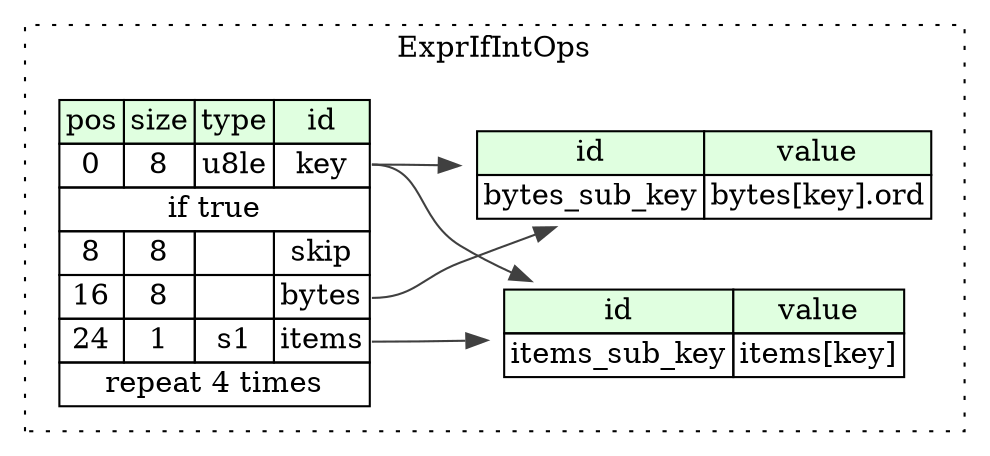digraph {
	rankdir=LR;
	node [shape=plaintext];
	subgraph cluster__expr_if_int_ops {
		label="ExprIfIntOps";
		graph[style=dotted];

		expr_if_int_ops__seq [label=<<TABLE BORDER="0" CELLBORDER="1" CELLSPACING="0">
			<TR><TD BGCOLOR="#E0FFE0">pos</TD><TD BGCOLOR="#E0FFE0">size</TD><TD BGCOLOR="#E0FFE0">type</TD><TD BGCOLOR="#E0FFE0">id</TD></TR>
			<TR><TD PORT="key_pos">0</TD><TD PORT="key_size">8</TD><TD>u8le</TD><TD PORT="key_type">key</TD></TR>
			<TR><TD COLSPAN="4" PORT="key__if">if true</TD></TR>
			<TR><TD PORT="skip_pos">8</TD><TD PORT="skip_size">8</TD><TD></TD><TD PORT="skip_type">skip</TD></TR>
			<TR><TD PORT="bytes_pos">16</TD><TD PORT="bytes_size">8</TD><TD></TD><TD PORT="bytes_type">bytes</TD></TR>
			<TR><TD PORT="items_pos">24</TD><TD PORT="items_size">1</TD><TD>s1</TD><TD PORT="items_type">items</TD></TR>
			<TR><TD COLSPAN="4" PORT="items__repeat">repeat 4 times</TD></TR>
		</TABLE>>];
		expr_if_int_ops__inst__bytes_sub_key [label=<<TABLE BORDER="0" CELLBORDER="1" CELLSPACING="0">
			<TR><TD BGCOLOR="#E0FFE0">id</TD><TD BGCOLOR="#E0FFE0">value</TD></TR>
			<TR><TD>bytes_sub_key</TD><TD>bytes[key].ord</TD></TR>
		</TABLE>>];
		expr_if_int_ops__inst__items_sub_key [label=<<TABLE BORDER="0" CELLBORDER="1" CELLSPACING="0">
			<TR><TD BGCOLOR="#E0FFE0">id</TD><TD BGCOLOR="#E0FFE0">value</TD></TR>
			<TR><TD>items_sub_key</TD><TD>items[key]</TD></TR>
		</TABLE>>];
	}
	expr_if_int_ops__seq:bytes_type -> expr_if_int_ops__inst__bytes_sub_key [color="#404040"];
	expr_if_int_ops__seq:key_type -> expr_if_int_ops__inst__bytes_sub_key [color="#404040"];
	expr_if_int_ops__seq:items_type -> expr_if_int_ops__inst__items_sub_key [color="#404040"];
	expr_if_int_ops__seq:key_type -> expr_if_int_ops__inst__items_sub_key [color="#404040"];
}
